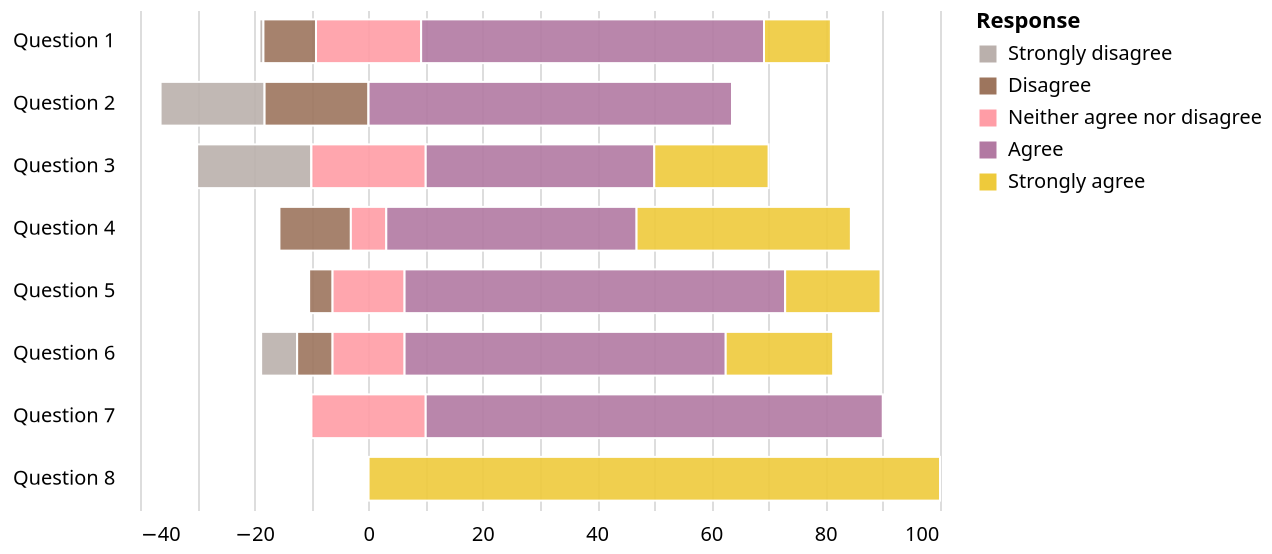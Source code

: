 {
  "$schema": "https://vega.github.io/schema/vega-lite/v2.json",
  "description": "Diverging Stacked Bar Chart",
  "width": 400,
  "height": 250,
  "data": {
    "values": [
      {
        "question": "Question 1",
        "type": "Strongly disagree",
        "value": 24,
        "percentage": 0.7,
        "percentage_start": -19.1,
        "percentage_end": -18.4
      },
      {
        "question": "Question 1",
        "type": "Disagree",
        "value": 294,
        "percentage": 9.1,
        "percentage_start": -18.4,
        "percentage_end": -9.2
      },
      {
        "question": "Question 1",
        "type": "Neither agree nor disagree",
        "value": 594,
        "percentage": 18.5,
        "percentage_start": -9.2,
        "percentage_end": 9.2
      },
      {
        "question": "Question 1",
        "type": "Agree",
        "value": 1927,
        "percentage": 59.9,
        "percentage_start": 9.2,
        "percentage_end": 69.2
      },
      {
        "question": "Question 1",
        "type": "Strongly agree",
        "value": 376,
        "percentage": 11.7,
        "percentage_start": 69.2,
        "percentage_end": 80.9
      },
      {
        "question": "Question 2",
        "type": "Strongly disagree",
        "value": 2,
        "percentage": 18.2,
        "percentage_start": -36.4,
        "percentage_end": -18.2
      },
      {
        "question": "Question 2",
        "type": "Disagree",
        "value": 2,
        "percentage": 18.2,
        "percentage_start": -18.2,
        "percentage_end": 0
      },
      {
        "question": "Question 2",
        "type": "Neither agree nor disagree",
        "value": 0,
        "percentage": 0,
        "percentage_start": 0,
        "percentage_end": 0
      },
      {
        "question": "Question 2",
        "type": "Agree",
        "value": 7,
        "percentage": 63.6,
        "percentage_start": 0,
        "percentage_end": 63.6
      },
      {
        "question": "Question 2",
        "type": "Strongly agree",
        "value": 11,
        "percentage": 0,
        "percentage_start": 63.6,
        "percentage_end": 63.6
      },
      {
        "question": "Question 3",
        "type": "Strongly disagree",
        "value": 2,
        "percentage": 20,
        "percentage_start": -30,
        "percentage_end": -10
      },
      {
        "question": "Question 3",
        "type": "Disagree",
        "value": 0,
        "percentage": 0,
        "percentage_start": -10,
        "percentage_end": -10
      },
      {
        "question": "Question 3",
        "type": "Neither agree nor disagree",
        "value": 2,
        "percentage": 20,
        "percentage_start": -10,
        "percentage_end": 10
      },
      {
        "question": "Question 3",
        "type": "Agree",
        "value": 4,
        "percentage": 40,
        "percentage_start": 10,
        "percentage_end": 50
      },
      {
        "question": "Question 3",
        "type": "Strongly agree",
        "value": 2,
        "percentage": 20,
        "percentage_start": 50,
        "percentage_end": 70
      },
      {
        "question": "Question 4",
        "type": "Strongly disagree",
        "value": 0,
        "percentage": 0,
        "percentage_start": -15.6,
        "percentage_end": -15.6
      },
      {
        "question": "Question 4",
        "type": "Disagree",
        "value": 2,
        "percentage": 12.5,
        "percentage_start": -15.6,
        "percentage_end": -3.1
      },
      {
        "question": "Question 4",
        "type": "Neither agree nor disagree",
        "value": 1,
        "percentage": 6.3,
        "percentage_start": -3.1,
        "percentage_end": 3.1
      },
      {
        "question": "Question 4",
        "type": "Agree",
        "value": 7,
        "percentage": 43.8,
        "percentage_start": 3.1,
        "percentage_end": 46.9
      },
      {
        "question": "Question 4",
        "type": "Strongly agree",
        "value": 6,
        "percentage": 37.5,
        "percentage_start": 46.9,
        "percentage_end": 84.4
      },
      {
        "question": "Question 5",
        "type": "Strongly disagree",
        "value": 0,
        "percentage": 0,
        "percentage_start": -10.4,
        "percentage_end": -10.4
      },
      {
        "question": "Question 5",
        "type": "Disagree",
        "value": 1,
        "percentage": 4.2,
        "percentage_start": -10.4,
        "percentage_end": -6.3
      },
      {
        "question": "Question 5",
        "type": "Neither agree nor disagree",
        "value": 3,
        "percentage": 12.5,
        "percentage_start": -6.3,
        "percentage_end": 6.3
      },
      {
        "question": "Question 5",
        "type": "Agree",
        "value": 16,
        "percentage": 66.7,
        "percentage_start": 6.3,
        "percentage_end": 72.9
      },
      {
        "question": "Question 5",
        "type": "Strongly agree",
        "value": 4,
        "percentage": 16.7,
        "percentage_start": 72.9,
        "percentage_end": 89.6
      },
      {
        "question": "Question 6",
        "type": "Strongly disagree",
        "value": 1,
        "percentage": 6.3,
        "percentage_start": -18.8,
        "percentage_end": -12.5
      },
      {
        "question": "Question 6",
        "type": "Disagree",
        "value": 1,
        "percentage": 6.3,
        "percentage_start": -12.5,
        "percentage_end": -6.3
      },
      {
        "question": "Question 6",
        "type": "Neither agree nor disagree",
        "value": 2,
        "percentage": 12.5,
        "percentage_start": -6.3,
        "percentage_end": 6.3
      },
      {
        "question": "Question 6",
        "type": "Agree",
        "value": 9,
        "percentage": 56.3,
        "percentage_start": 6.3,
        "percentage_end": 62.5
      },
      {
        "question": "Question 6",
        "type": "Strongly agree",
        "value": 3,
        "percentage": 18.8,
        "percentage_start": 62.5,
        "percentage_end": 81.3
      },
      {
        "question": "Question 7",
        "type": "Strongly disagree",
        "value": 0,
        "percentage": 0,
        "percentage_start": -10,
        "percentage_end": -10
      },
      {
        "question": "Question 7",
        "type": "Disagree",
        "value": 0,
        "percentage": 0,
        "percentage_start": -10,
        "percentage_end": -10
      },
      {
        "question": "Question 7",
        "type": "Neither agree nor disagree",
        "value": 1,
        "percentage": 20,
        "percentage_start": -10,
        "percentage_end": 10
      },
      {
        "question": "Question 7",
        "type": "Agree",
        "value": 4,
        "percentage": 80,
        "percentage_start": 10,
        "percentage_end": 90
      },
      {
        "question": "Question 7",
        "type": "Strongly agree",
        "value": 0,
        "percentage": 0,
        "percentage_start": 90,
        "percentage_end": 90
      },
      {
        "question": "Question 8",
        "type": "Strongly disagree",
        "value": 0,
        "percentage": 0,
        "percentage_start": 0,
        "percentage_end": 0
      },
      {
        "question": "Question 8",
        "type": "Disagree",
        "value": 0,
        "percentage": 0,
        "percentage_start": 0,
        "percentage_end": 0
      },
      {
        "question": "Question 8",
        "type": "Neither agree nor disagree",
        "value": 0,
        "percentage": 0,
        "percentage_start": 0,
        "percentage_end": 0
      },
      {
        "question": "Question 8",
        "type": "Agree",
        "value": 0,
        "percentage": 0,
        "percentage_start": 0,
        "percentage_end": 0
      },
      {
        "question": "Question 8",
        "type": "Strongly agree",
        "value": 2,
        "percentage": 100,
        "percentage_start": 0,
        "percentage_end": 100
      }
    ]
  },
  "mark": {
    "type": "bar",
    "fillOpacity": 0.9,
    "stroke": "#ffffff"
  },
  "encoding": {
    "x": {
      "field": "percentage_start",
      "type": "quantitative",
      "axis": {
        "title": "",
        "ticks": false,
        "domain": false,
        "labelPadding": 7
      }
    },
    "x2": {
      "field": "percentage_end",
      "type": "quantitative"
    },
    "y": {
      "field": "question",
      "type": "nominal",
      "axis": {
        "title": "",
        "offset": 5,
        "ticks": false,
        "minExtent": 60,
        "domain": false,
        "labelPadding": 7
      },
      "scale": {
        "paddingInner": 0.3
      }
    },
    "color": {
      "field": "type",
      "type": "nominal",
      "legend": {
        "title": "Response"
      },
      "scale": {
        "domain": [
          "Strongly disagree",
          "Disagree",
          "Neither agree nor disagree",
          "Agree",
          "Strongly agree"
        ],
        "reverse": true,
        "type": "ordinal"
      }
    }
  },
  "config": {
    "view": {
      "stroke": "#ffffff"
    }
  }
}
